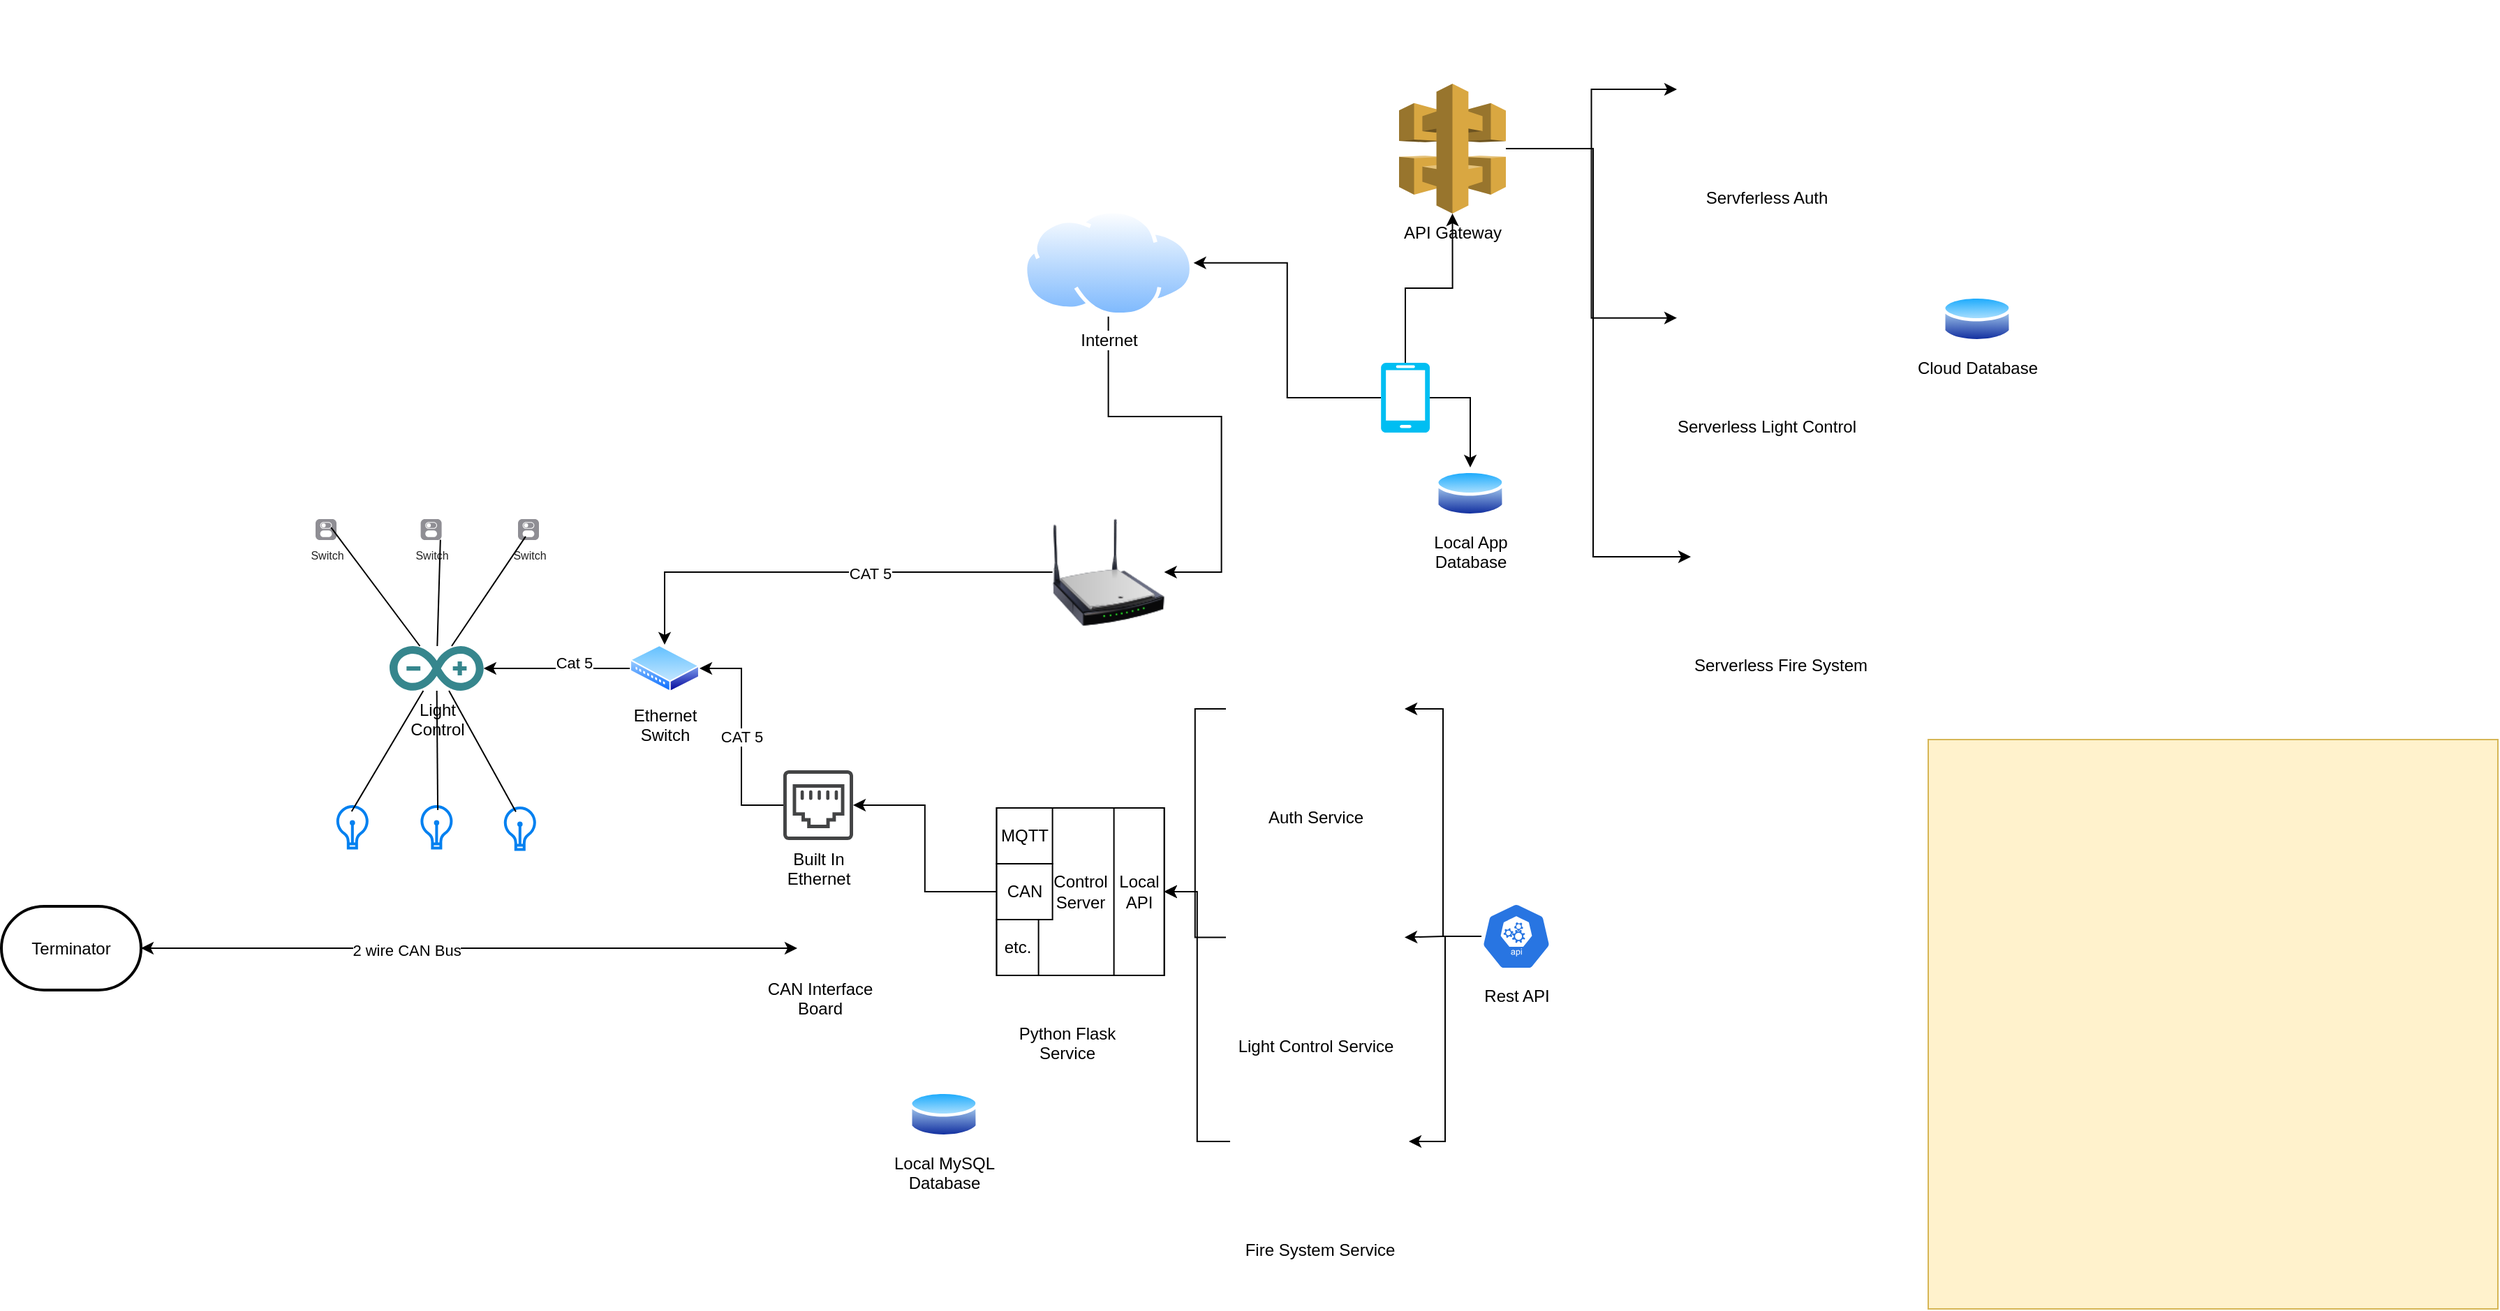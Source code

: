 <mxfile version="14.4.3" type="github">
  <diagram id="dDZ2D7s4tO_t5auYRhyF" name="Page-1">
    <mxGraphModel dx="1998" dy="622" grid="1" gridSize="10" guides="1" tooltips="1" connect="1" arrows="1" fold="1" page="1" pageScale="1" pageWidth="850" pageHeight="1100" math="0" shadow="0">
      <root>
        <mxCell id="0" />
        <mxCell id="1" parent="0" />
        <mxCell id="FkbiFfi5gfxvRpC5khOy-5" value="" style="whiteSpace=wrap;html=1;aspect=fixed;fillColor=#fff2cc;strokeColor=#d6b656;" parent="1" vertex="1">
          <mxGeometry x="800" y="550" width="408" height="408" as="geometry" />
        </mxCell>
        <mxCell id="T8Z3I52FqVb8E1TeL7ku-23" style="edgeStyle=orthogonalEdgeStyle;rounded=0;orthogonalLoop=1;jettySize=auto;html=1;entryX=1;entryY=0.5;entryDx=0;entryDy=0;" edge="1" parent="1" source="FkbiFfi5gfxvRpC5khOy-1" target="P5HOUL5aMeGehKw4Mg6M-7">
          <mxGeometry relative="1" as="geometry" />
        </mxCell>
        <mxCell id="FkbiFfi5gfxvRpC5khOy-1" value="Light Control Service" style="shape=image;html=1;verticalAlign=top;verticalLabelPosition=bottom;labelBackgroundColor=#ffffff;imageAspect=0;aspect=fixed;image=https://cdn2.iconfinder.com/data/icons/amazon-aws-stencils/100/SDKs_copy_nodeJS-128.png;fillColor=#fff2cc;strokeColor=#d6b656;" parent="1" vertex="1">
          <mxGeometry x="297" y="627.7" width="128" height="128" as="geometry" />
        </mxCell>
        <mxCell id="T8Z3I52FqVb8E1TeL7ku-22" style="edgeStyle=orthogonalEdgeStyle;rounded=0;orthogonalLoop=1;jettySize=auto;html=1;entryX=1;entryY=0.5;entryDx=0;entryDy=0;" edge="1" parent="1" source="FkbiFfi5gfxvRpC5khOy-2" target="P5HOUL5aMeGehKw4Mg6M-7">
          <mxGeometry relative="1" as="geometry" />
        </mxCell>
        <mxCell id="FkbiFfi5gfxvRpC5khOy-2" value="Auth Service" style="shape=image;html=1;verticalAlign=top;verticalLabelPosition=bottom;labelBackgroundColor=#ffffff;imageAspect=0;aspect=fixed;image=https://cdn2.iconfinder.com/data/icons/amazon-aws-stencils/100/SDKs_copy_nodeJS-128.png;fillColor=#fff2cc;strokeColor=#d6b656;" parent="1" vertex="1">
          <mxGeometry x="297" y="464" width="128" height="128" as="geometry" />
        </mxCell>
        <mxCell id="FkbiFfi5gfxvRpC5khOy-3" value="&lt;div&gt;Python Flask&lt;/div&gt;&lt;div&gt;Service&lt;br&gt;&lt;/div&gt;" style="shape=image;html=1;verticalAlign=top;verticalLabelPosition=bottom;labelBackgroundColor=#ffffff;imageAspect=0;aspect=fixed;image=https://cdn4.iconfinder.com/data/icons/essential-app-1/16/science-flask-chemistry-experiment-lab-128.png;fillColor=#fff2cc;strokeColor=#d6b656;" parent="1" vertex="1">
          <mxGeometry x="142.8" y="667" width="80" height="80" as="geometry" />
        </mxCell>
        <mxCell id="FkbiFfi5gfxvRpC5khOy-4" value="" style="shape=image;html=1;verticalAlign=top;verticalLabelPosition=bottom;labelBackgroundColor=#ffffff;imageAspect=0;aspect=fixed;image=https://cdn3.iconfinder.com/data/icons/logos-and-brands-adobe/512/272_Raspberry_Pi-128.png;fillColor=#fff2cc;strokeColor=#d6b656;" parent="1" vertex="1">
          <mxGeometry x="40" y="502" width="90" height="90" as="geometry" />
        </mxCell>
        <mxCell id="T8Z3I52FqVb8E1TeL7ku-24" style="edgeStyle=orthogonalEdgeStyle;rounded=0;orthogonalLoop=1;jettySize=auto;html=1;entryX=1;entryY=0.5;entryDx=0;entryDy=0;" edge="1" parent="1" source="FkbiFfi5gfxvRpC5khOy-9" target="P5HOUL5aMeGehKw4Mg6M-7">
          <mxGeometry relative="1" as="geometry" />
        </mxCell>
        <mxCell id="FkbiFfi5gfxvRpC5khOy-9" value="Fire System Service" style="shape=image;html=1;verticalAlign=top;verticalLabelPosition=bottom;labelBackgroundColor=#ffffff;imageAspect=0;aspect=fixed;image=https://cdn2.iconfinder.com/data/icons/amazon-aws-stencils/100/SDKs_copy_nodeJS-128.png;fillColor=#fff2cc;strokeColor=#d6b656;" parent="1" vertex="1">
          <mxGeometry x="300" y="774" width="128" height="128" as="geometry" />
        </mxCell>
        <mxCell id="T8Z3I52FqVb8E1TeL7ku-3" style="edgeStyle=orthogonalEdgeStyle;rounded=0;orthogonalLoop=1;jettySize=auto;html=1;" edge="1" parent="1" source="P5HOUL5aMeGehKw4Mg6M-1" target="P5HOUL5aMeGehKw4Mg6M-8">
          <mxGeometry relative="1" as="geometry" />
        </mxCell>
        <mxCell id="P5HOUL5aMeGehKw4Mg6M-1" value="&lt;div&gt;Control&lt;/div&gt;&lt;div&gt;Server&lt;br&gt;&lt;/div&gt;" style="whiteSpace=wrap;html=1;aspect=fixed;" parent="1" vertex="1">
          <mxGeometry x="132.8" y="599" width="120" height="120" as="geometry" />
        </mxCell>
        <mxCell id="P5HOUL5aMeGehKw4Mg6M-3" value="MQTT" style="rounded=0;whiteSpace=wrap;html=1;" parent="1" vertex="1">
          <mxGeometry x="132.8" y="599" width="40" height="40" as="geometry" />
        </mxCell>
        <mxCell id="P5HOUL5aMeGehKw4Mg6M-4" value="CAN" style="rounded=0;whiteSpace=wrap;html=1;" parent="1" vertex="1">
          <mxGeometry x="132.8" y="639" width="40" height="40" as="geometry" />
        </mxCell>
        <mxCell id="P5HOUL5aMeGehKw4Mg6M-5" value="etc." style="rounded=0;whiteSpace=wrap;html=1;" parent="1" vertex="1">
          <mxGeometry x="132.8" y="679" width="30" height="40" as="geometry" />
        </mxCell>
        <mxCell id="P5HOUL5aMeGehKw4Mg6M-7" value="&lt;div&gt;Local&lt;/div&gt;&lt;div&gt;API&lt;/div&gt;" style="rounded=0;whiteSpace=wrap;html=1;" parent="1" vertex="1">
          <mxGeometry x="216.8" y="599" width="36" height="120" as="geometry" />
        </mxCell>
        <mxCell id="P5HOUL5aMeGehKw4Mg6M-11" value="CAT 5" style="edgeStyle=orthogonalEdgeStyle;rounded=0;orthogonalLoop=1;jettySize=auto;html=1;entryX=1;entryY=0.5;entryDx=0;entryDy=0;" parent="1" source="P5HOUL5aMeGehKw4Mg6M-8" target="P5HOUL5aMeGehKw4Mg6M-10" edge="1">
          <mxGeometry relative="1" as="geometry" />
        </mxCell>
        <mxCell id="P5HOUL5aMeGehKw4Mg6M-8" value="&lt;div&gt;Built In &lt;br&gt;&lt;/div&gt;&lt;div&gt;Ethernet&lt;br&gt;&lt;/div&gt;" style="pointerEvents=1;shadow=0;dashed=0;html=1;strokeColor=none;fillColor=#434445;aspect=fixed;labelPosition=center;verticalLabelPosition=bottom;verticalAlign=top;align=center;outlineConnect=0;shape=mxgraph.vvd.ethernet_port;" parent="1" vertex="1">
          <mxGeometry x="-20.0" y="572" width="50" height="50" as="geometry" />
        </mxCell>
        <mxCell id="P5HOUL5aMeGehKw4Mg6M-21" style="edgeStyle=orthogonalEdgeStyle;rounded=0;orthogonalLoop=1;jettySize=auto;html=1;startArrow=classic;startFill=1;entryX=1;entryY=0.5;entryDx=0;entryDy=0;entryPerimeter=0;" parent="1" source="P5HOUL5aMeGehKw4Mg6M-9" edge="1" target="T8Z3I52FqVb8E1TeL7ku-37">
          <mxGeometry relative="1" as="geometry">
            <mxPoint x="-410" y="699" as="targetPoint" />
          </mxGeometry>
        </mxCell>
        <mxCell id="P5HOUL5aMeGehKw4Mg6M-33" value="2 wire CAN Bus" style="edgeLabel;html=1;align=center;verticalAlign=middle;resizable=0;points=[];" parent="P5HOUL5aMeGehKw4Mg6M-21" vertex="1" connectable="0">
          <mxGeometry x="0.217" y="1" relative="1" as="geometry">
            <mxPoint x="6" as="offset" />
          </mxGeometry>
        </mxCell>
        <mxCell id="P5HOUL5aMeGehKw4Mg6M-9" value="&lt;div&gt;CAN Interface&lt;/div&gt;&lt;div&gt;Board&lt;br&gt;&lt;/div&gt;" style="shape=image;html=1;verticalAlign=top;verticalLabelPosition=bottom;labelBackgroundColor=#ffffff;imageAspect=0;aspect=fixed;image=https://cdn4.iconfinder.com/data/icons/johaupt_free_icons_01/com_plug01.png" parent="1" vertex="1">
          <mxGeometry x="-10.0" y="684" width="31" height="31" as="geometry" />
        </mxCell>
        <mxCell id="P5HOUL5aMeGehKw4Mg6M-13" style="edgeStyle=orthogonalEdgeStyle;rounded=0;orthogonalLoop=1;jettySize=auto;html=1;" parent="1" source="P5HOUL5aMeGehKw4Mg6M-10" target="P5HOUL5aMeGehKw4Mg6M-12" edge="1">
          <mxGeometry relative="1" as="geometry" />
        </mxCell>
        <mxCell id="P5HOUL5aMeGehKw4Mg6M-29" value="Cat 5" style="edgeLabel;html=1;align=center;verticalAlign=middle;resizable=0;points=[];" parent="P5HOUL5aMeGehKw4Mg6M-13" vertex="1" connectable="0">
          <mxGeometry x="-0.235" y="-4" relative="1" as="geometry">
            <mxPoint as="offset" />
          </mxGeometry>
        </mxCell>
        <mxCell id="P5HOUL5aMeGehKw4Mg6M-10" value="&lt;div&gt;Ethernet&lt;/div&gt;&lt;div&gt;Switch&lt;br&gt;&lt;/div&gt;" style="aspect=fixed;perimeter=ellipsePerimeter;html=1;align=center;shadow=0;dashed=0;spacingTop=3;image;image=img/lib/active_directory/wiring_hub.svg;" parent="1" vertex="1">
          <mxGeometry x="-130" y="482" width="50" height="34" as="geometry" />
        </mxCell>
        <mxCell id="P5HOUL5aMeGehKw4Mg6M-12" value="&lt;div&gt;Light&lt;/div&gt;&lt;div&gt;Control&lt;br&gt;&lt;/div&gt;" style="dashed=0;outlineConnect=0;html=1;align=center;labelPosition=center;verticalLabelPosition=bottom;verticalAlign=top;shape=mxgraph.weblogos.arduino;fillColor=#36868D;strokeColor=none" parent="1" vertex="1">
          <mxGeometry x="-302" y="483" width="67.4" height="32" as="geometry" />
        </mxCell>
        <mxCell id="P5HOUL5aMeGehKw4Mg6M-14" value="" style="html=1;verticalLabelPosition=bottom;align=center;labelBackgroundColor=#ffffff;verticalAlign=top;strokeWidth=2;strokeColor=#0080F0;shadow=0;dashed=0;shape=mxgraph.ios7.icons.lightbulb;" parent="1" vertex="1">
          <mxGeometry x="-340" y="598" width="22.8" height="29.7" as="geometry" />
        </mxCell>
        <mxCell id="P5HOUL5aMeGehKw4Mg6M-15" value="" style="html=1;verticalLabelPosition=bottom;align=center;labelBackgroundColor=#ffffff;verticalAlign=top;strokeWidth=2;strokeColor=#0080F0;shadow=0;dashed=0;shape=mxgraph.ios7.icons.lightbulb;" parent="1" vertex="1">
          <mxGeometry x="-279.7" y="598" width="22.8" height="29.7" as="geometry" />
        </mxCell>
        <mxCell id="P5HOUL5aMeGehKw4Mg6M-16" value="" style="html=1;verticalLabelPosition=bottom;align=center;labelBackgroundColor=#ffffff;verticalAlign=top;strokeWidth=2;strokeColor=#0080F0;shadow=0;dashed=0;shape=mxgraph.ios7.icons.lightbulb;" parent="1" vertex="1">
          <mxGeometry x="-220" y="599" width="22.8" height="29.7" as="geometry" />
        </mxCell>
        <mxCell id="T8Z3I52FqVb8E1TeL7ku-5" style="edgeStyle=orthogonalEdgeStyle;rounded=0;orthogonalLoop=1;jettySize=auto;html=1;entryX=0.5;entryY=0;entryDx=0;entryDy=0;" edge="1" parent="1" source="T8Z3I52FqVb8E1TeL7ku-4" target="P5HOUL5aMeGehKw4Mg6M-10">
          <mxGeometry relative="1" as="geometry" />
        </mxCell>
        <mxCell id="T8Z3I52FqVb8E1TeL7ku-6" value="CAT 5" style="edgeLabel;html=1;align=center;verticalAlign=middle;resizable=0;points=[];" vertex="1" connectable="0" parent="T8Z3I52FqVb8E1TeL7ku-5">
          <mxGeometry x="-0.206" y="1" relative="1" as="geometry">
            <mxPoint as="offset" />
          </mxGeometry>
        </mxCell>
        <mxCell id="T8Z3I52FqVb8E1TeL7ku-4" value="" style="image;html=1;image=img/lib/clip_art/networking/Wireless_Router_N_128x128.png" vertex="1" parent="1">
          <mxGeometry x="172.8" y="390" width="80" height="80" as="geometry" />
        </mxCell>
        <mxCell id="T8Z3I52FqVb8E1TeL7ku-29" style="edgeStyle=orthogonalEdgeStyle;rounded=0;orthogonalLoop=1;jettySize=auto;html=1;entryX=1;entryY=0.5;entryDx=0;entryDy=0;" edge="1" parent="1" source="T8Z3I52FqVb8E1TeL7ku-7" target="T8Z3I52FqVb8E1TeL7ku-8">
          <mxGeometry relative="1" as="geometry" />
        </mxCell>
        <mxCell id="T8Z3I52FqVb8E1TeL7ku-33" style="edgeStyle=orthogonalEdgeStyle;rounded=0;orthogonalLoop=1;jettySize=auto;html=1;entryX=0.5;entryY=1;entryDx=0;entryDy=0;entryPerimeter=0;" edge="1" parent="1" source="T8Z3I52FqVb8E1TeL7ku-7" target="T8Z3I52FqVb8E1TeL7ku-15">
          <mxGeometry relative="1" as="geometry" />
        </mxCell>
        <mxCell id="T8Z3I52FqVb8E1TeL7ku-36" style="edgeStyle=orthogonalEdgeStyle;rounded=0;orthogonalLoop=1;jettySize=auto;html=1;entryX=0.5;entryY=0;entryDx=0;entryDy=0;" edge="1" parent="1" source="T8Z3I52FqVb8E1TeL7ku-7" target="T8Z3I52FqVb8E1TeL7ku-35">
          <mxGeometry relative="1" as="geometry" />
        </mxCell>
        <mxCell id="T8Z3I52FqVb8E1TeL7ku-7" value="" style="verticalLabelPosition=bottom;html=1;verticalAlign=top;align=center;strokeColor=none;fillColor=#00BEF2;shape=mxgraph.azure.mobile;pointerEvents=1;" vertex="1" parent="1">
          <mxGeometry x="408" y="280" width="35" height="50" as="geometry" />
        </mxCell>
        <mxCell id="T8Z3I52FqVb8E1TeL7ku-9" style="edgeStyle=orthogonalEdgeStyle;rounded=0;orthogonalLoop=1;jettySize=auto;html=1;entryX=1;entryY=0.5;entryDx=0;entryDy=0;" edge="1" parent="1" source="T8Z3I52FqVb8E1TeL7ku-8" target="T8Z3I52FqVb8E1TeL7ku-4">
          <mxGeometry relative="1" as="geometry" />
        </mxCell>
        <mxCell id="T8Z3I52FqVb8E1TeL7ku-8" value="Internet" style="aspect=fixed;perimeter=ellipsePerimeter;html=1;align=center;shadow=0;dashed=0;spacingTop=3;image;image=img/lib/active_directory/internet_cloud.svg;" vertex="1" parent="1">
          <mxGeometry x="151.8" y="170" width="122" height="76.86" as="geometry" />
        </mxCell>
        <mxCell id="T8Z3I52FqVb8E1TeL7ku-19" style="edgeStyle=orthogonalEdgeStyle;rounded=0;orthogonalLoop=1;jettySize=auto;html=1;" edge="1" parent="1" source="T8Z3I52FqVb8E1TeL7ku-15" target="T8Z3I52FqVb8E1TeL7ku-16">
          <mxGeometry relative="1" as="geometry" />
        </mxCell>
        <mxCell id="T8Z3I52FqVb8E1TeL7ku-20" style="edgeStyle=orthogonalEdgeStyle;rounded=0;orthogonalLoop=1;jettySize=auto;html=1;entryX=0;entryY=0.5;entryDx=0;entryDy=0;" edge="1" parent="1" source="T8Z3I52FqVb8E1TeL7ku-15" target="T8Z3I52FqVb8E1TeL7ku-17">
          <mxGeometry relative="1" as="geometry" />
        </mxCell>
        <mxCell id="T8Z3I52FqVb8E1TeL7ku-21" style="edgeStyle=orthogonalEdgeStyle;rounded=0;orthogonalLoop=1;jettySize=auto;html=1;entryX=0;entryY=0.5;entryDx=0;entryDy=0;" edge="1" parent="1" source="T8Z3I52FqVb8E1TeL7ku-15" target="T8Z3I52FqVb8E1TeL7ku-18">
          <mxGeometry relative="1" as="geometry">
            <Array as="points">
              <mxPoint x="560" y="127" />
              <mxPoint x="560" y="419" />
            </Array>
          </mxGeometry>
        </mxCell>
        <mxCell id="T8Z3I52FqVb8E1TeL7ku-15" value="API Gateway" style="outlineConnect=0;dashed=0;verticalLabelPosition=bottom;verticalAlign=top;align=center;html=1;shape=mxgraph.aws3.api_gateway;fillColor=#D9A741;gradientColor=none;" vertex="1" parent="1">
          <mxGeometry x="421" y="80" width="76.5" height="93" as="geometry" />
        </mxCell>
        <mxCell id="T8Z3I52FqVb8E1TeL7ku-16" value="Servferless Auth" style="shape=image;html=1;verticalAlign=top;verticalLabelPosition=bottom;labelBackgroundColor=#ffffff;imageAspect=0;aspect=fixed;image=https://cdn2.iconfinder.com/data/icons/amazon-aws-stencils/100/SDKs_copy_nodeJS-128.png;fillColor=#fff2cc;strokeColor=#d6b656;" vertex="1" parent="1">
          <mxGeometry x="620" y="20" width="128" height="128" as="geometry" />
        </mxCell>
        <mxCell id="T8Z3I52FqVb8E1TeL7ku-17" value="Serverless Light Control" style="shape=image;html=1;verticalAlign=top;verticalLabelPosition=bottom;labelBackgroundColor=#ffffff;imageAspect=0;aspect=fixed;image=https://cdn2.iconfinder.com/data/icons/amazon-aws-stencils/100/SDKs_copy_nodeJS-128.png;fillColor=#fff2cc;strokeColor=#d6b656;" vertex="1" parent="1">
          <mxGeometry x="620" y="183.86" width="128" height="128" as="geometry" />
        </mxCell>
        <mxCell id="T8Z3I52FqVb8E1TeL7ku-18" value="Serverless Fire System" style="shape=image;html=1;verticalAlign=top;verticalLabelPosition=bottom;labelBackgroundColor=#ffffff;imageAspect=0;aspect=fixed;image=https://cdn2.iconfinder.com/data/icons/amazon-aws-stencils/100/SDKs_copy_nodeJS-128.png;fillColor=#fff2cc;strokeColor=#d6b656;" vertex="1" parent="1">
          <mxGeometry x="630" y="355" width="128" height="128" as="geometry" />
        </mxCell>
        <mxCell id="T8Z3I52FqVb8E1TeL7ku-25" value="&lt;div&gt;Local MySQL&lt;/div&gt;&lt;div&gt;Database&lt;br&gt;&lt;/div&gt;" style="aspect=fixed;perimeter=ellipsePerimeter;html=1;align=center;shadow=0;dashed=0;spacingTop=3;image;image=img/lib/active_directory/database.svg;" vertex="1" parent="1">
          <mxGeometry x="70" y="800" width="50" height="37" as="geometry" />
        </mxCell>
        <mxCell id="T8Z3I52FqVb8E1TeL7ku-30" style="edgeStyle=orthogonalEdgeStyle;rounded=0;orthogonalLoop=1;jettySize=auto;html=1;entryX=1;entryY=0.5;entryDx=0;entryDy=0;" edge="1" parent="1" source="T8Z3I52FqVb8E1TeL7ku-27" target="FkbiFfi5gfxvRpC5khOy-2">
          <mxGeometry relative="1" as="geometry" />
        </mxCell>
        <mxCell id="T8Z3I52FqVb8E1TeL7ku-31" style="edgeStyle=orthogonalEdgeStyle;rounded=0;orthogonalLoop=1;jettySize=auto;html=1;entryX=1;entryY=0.5;entryDx=0;entryDy=0;" edge="1" parent="1" source="T8Z3I52FqVb8E1TeL7ku-27" target="FkbiFfi5gfxvRpC5khOy-1">
          <mxGeometry relative="1" as="geometry" />
        </mxCell>
        <mxCell id="T8Z3I52FqVb8E1TeL7ku-32" style="edgeStyle=orthogonalEdgeStyle;rounded=0;orthogonalLoop=1;jettySize=auto;html=1;entryX=1;entryY=0.5;entryDx=0;entryDy=0;" edge="1" parent="1" source="T8Z3I52FqVb8E1TeL7ku-27" target="FkbiFfi5gfxvRpC5khOy-9">
          <mxGeometry relative="1" as="geometry" />
        </mxCell>
        <mxCell id="T8Z3I52FqVb8E1TeL7ku-27" value="&lt;div&gt;&lt;br&gt;&lt;/div&gt;&lt;div&gt;&lt;br&gt;&lt;/div&gt;&lt;div&gt;&lt;br&gt;&lt;/div&gt;&lt;div&gt;&lt;br&gt;&lt;/div&gt;&lt;div&gt;&lt;br&gt;&lt;/div&gt;&lt;div&gt;&lt;br&gt;&lt;/div&gt;&lt;div&gt;Rest API&lt;br&gt;&lt;/div&gt;" style="html=1;dashed=0;whitespace=wrap;fillColor=#2875E2;strokeColor=#ffffff;points=[[0.005,0.63,0],[0.1,0.2,0],[0.9,0.2,0],[0.5,0,0],[0.995,0.63,0],[0.72,0.99,0],[0.5,1,0],[0.28,0.99,0]];shape=mxgraph.kubernetes.icon;prIcon=api" vertex="1" parent="1">
          <mxGeometry x="480" y="667" width="50" height="48" as="geometry" />
        </mxCell>
        <mxCell id="T8Z3I52FqVb8E1TeL7ku-34" value="Cloud Database" style="aspect=fixed;perimeter=ellipsePerimeter;html=1;align=center;shadow=0;dashed=0;spacingTop=3;image;image=img/lib/active_directory/database.svg;" vertex="1" parent="1">
          <mxGeometry x="810" y="230" width="50" height="37" as="geometry" />
        </mxCell>
        <mxCell id="T8Z3I52FqVb8E1TeL7ku-35" value="&lt;div&gt;Local App&lt;/div&gt;&lt;div&gt;Database&lt;br&gt;&lt;/div&gt;" style="aspect=fixed;perimeter=ellipsePerimeter;html=1;align=center;shadow=0;dashed=0;spacingTop=3;image;image=img/lib/active_directory/database.svg;" vertex="1" parent="1">
          <mxGeometry x="447" y="355" width="50" height="37" as="geometry" />
        </mxCell>
        <mxCell id="T8Z3I52FqVb8E1TeL7ku-37" value="Terminator" style="strokeWidth=2;html=1;shape=mxgraph.flowchart.terminator;whiteSpace=wrap;" vertex="1" parent="1">
          <mxGeometry x="-580" y="669.5" width="100" height="60" as="geometry" />
        </mxCell>
        <mxCell id="T8Z3I52FqVb8E1TeL7ku-39" value="Switch" style="html=1;strokeWidth=1;shadow=0;dashed=0;shape=mxgraph.ios7.misc.switch;fillColor=#8F8E94;strokeColor=none;buttonText=;strokeColor2=#222222;fontColor=#222222;fontSize=8;verticalLabelPosition=bottom;verticalAlign=top;align=center;" vertex="1" parent="1">
          <mxGeometry x="-355" y="392" width="15" height="15" as="geometry" />
        </mxCell>
        <mxCell id="T8Z3I52FqVb8E1TeL7ku-40" value="Switch" style="html=1;strokeWidth=1;shadow=0;dashed=0;shape=mxgraph.ios7.misc.switch;fillColor=#8F8E94;strokeColor=none;buttonText=;strokeColor2=#222222;fontColor=#222222;fontSize=8;verticalLabelPosition=bottom;verticalAlign=top;align=center;" vertex="1" parent="1">
          <mxGeometry x="-279.7" y="392" width="15" height="15" as="geometry" />
        </mxCell>
        <mxCell id="T8Z3I52FqVb8E1TeL7ku-41" value="Switch" style="html=1;strokeWidth=1;shadow=0;dashed=0;shape=mxgraph.ios7.misc.switch;fillColor=#8F8E94;strokeColor=none;buttonText=;strokeColor2=#222222;fontColor=#222222;fontSize=8;verticalLabelPosition=bottom;verticalAlign=top;align=center;" vertex="1" parent="1">
          <mxGeometry x="-210" y="392" width="15" height="15" as="geometry" />
        </mxCell>
        <mxCell id="T8Z3I52FqVb8E1TeL7ku-44" value="" style="endArrow=none;html=1;exitX=0.475;exitY=0.119;exitDx=0;exitDy=0;exitPerimeter=0;" edge="1" parent="1" source="P5HOUL5aMeGehKw4Mg6M-14" target="P5HOUL5aMeGehKw4Mg6M-12">
          <mxGeometry width="50" height="50" relative="1" as="geometry">
            <mxPoint x="-90" y="700" as="sourcePoint" />
            <mxPoint x="-40" y="650" as="targetPoint" />
          </mxGeometry>
        </mxCell>
        <mxCell id="T8Z3I52FqVb8E1TeL7ku-45" value="" style="endArrow=none;html=1;exitX=0.537;exitY=0.085;exitDx=0;exitDy=0;exitPerimeter=0;" edge="1" parent="1" source="P5HOUL5aMeGehKw4Mg6M-15" target="P5HOUL5aMeGehKw4Mg6M-12">
          <mxGeometry width="50" height="50" relative="1" as="geometry">
            <mxPoint x="-280" y="630" as="sourcePoint" />
            <mxPoint x="-40" y="650" as="targetPoint" />
          </mxGeometry>
        </mxCell>
        <mxCell id="T8Z3I52FqVb8E1TeL7ku-46" value="" style="endArrow=none;html=1;exitX=0.372;exitY=0.093;exitDx=0;exitDy=0;exitPerimeter=0;" edge="1" parent="1" source="P5HOUL5aMeGehKw4Mg6M-16" target="P5HOUL5aMeGehKw4Mg6M-12">
          <mxGeometry width="50" height="50" relative="1" as="geometry">
            <mxPoint x="-90" y="700" as="sourcePoint" />
            <mxPoint x="-40" y="650" as="targetPoint" />
          </mxGeometry>
        </mxCell>
        <mxCell id="T8Z3I52FqVb8E1TeL7ku-47" value="" style="endArrow=none;html=1;entryX=0.365;entryY=0.831;entryDx=0;entryDy=0;entryPerimeter=0;" edge="1" parent="1" source="P5HOUL5aMeGehKw4Mg6M-12" target="T8Z3I52FqVb8E1TeL7ku-41">
          <mxGeometry width="50" height="50" relative="1" as="geometry">
            <mxPoint x="-90" y="700" as="sourcePoint" />
            <mxPoint x="-40" y="650" as="targetPoint" />
          </mxGeometry>
        </mxCell>
        <mxCell id="T8Z3I52FqVb8E1TeL7ku-48" value="" style="endArrow=none;html=1;entryX=0.941;entryY=0.988;entryDx=0;entryDy=0;entryPerimeter=0;" edge="1" parent="1" source="P5HOUL5aMeGehKw4Mg6M-12" target="T8Z3I52FqVb8E1TeL7ku-40">
          <mxGeometry width="50" height="50" relative="1" as="geometry">
            <mxPoint x="-90" y="700" as="sourcePoint" />
            <mxPoint x="-40" y="650" as="targetPoint" />
          </mxGeometry>
        </mxCell>
        <mxCell id="T8Z3I52FqVb8E1TeL7ku-49" value="" style="endArrow=none;html=1;entryX=0.741;entryY=0.4;entryDx=0;entryDy=0;entryPerimeter=0;" edge="1" parent="1" source="P5HOUL5aMeGehKw4Mg6M-12" target="T8Z3I52FqVb8E1TeL7ku-39">
          <mxGeometry width="50" height="50" relative="1" as="geometry">
            <mxPoint x="-280" y="470" as="sourcePoint" />
            <mxPoint x="-40" y="650" as="targetPoint" />
          </mxGeometry>
        </mxCell>
      </root>
    </mxGraphModel>
  </diagram>
</mxfile>
